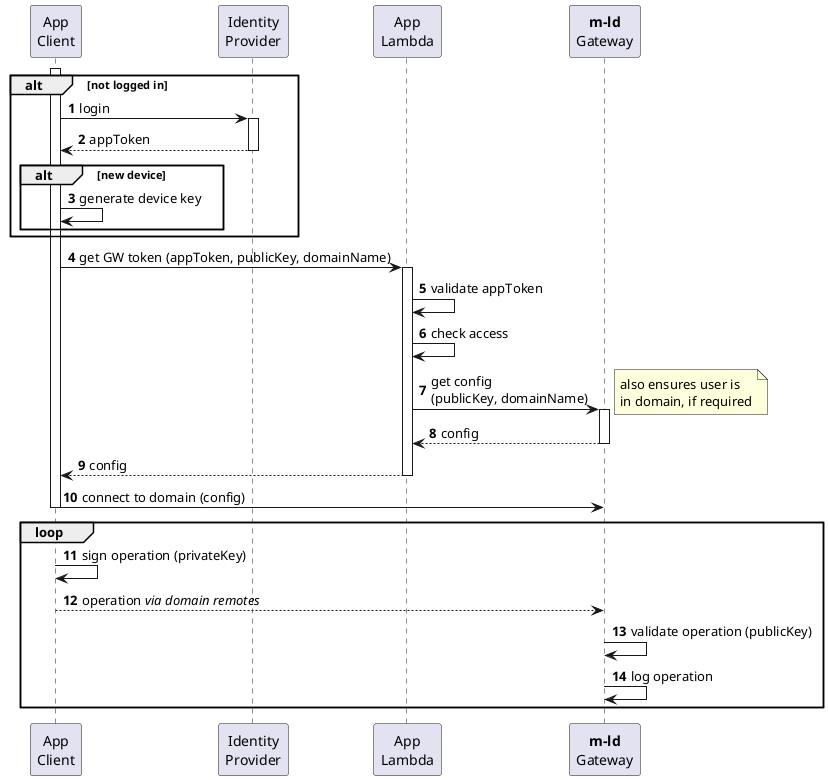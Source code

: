 @startuml
'https://plantuml.com/sequence-diagram

autonumber

participant "App\nClient" as appC
participant "Identity\nProvider" as idp
participant "App\nLambda" as appL
participant "**m-ld**\nGateway" as gw

activate appC
alt not logged in
	appC -> idp ++ : login
	return appToken
	alt new device
		appC -> appC : generate device key
	end
end

appC -> appL ++ : get GW token (appToken, publicKey, domainName)
appL -> appL : validate appToken
appL -> appL : check access
appL -> gw ++ : get config\n(publicKey, domainName)
note right: also ensures user is\nin domain, if required
return config
return config

appC -> gw : connect to domain (config)
deactivate appC

loop
	appC -> appC : sign operation (privateKey)
	appC --> gw : operation //via domain remotes//
	gw -> gw : validate operation (publicKey)
	gw -> gw : log operation
end

@enduml
